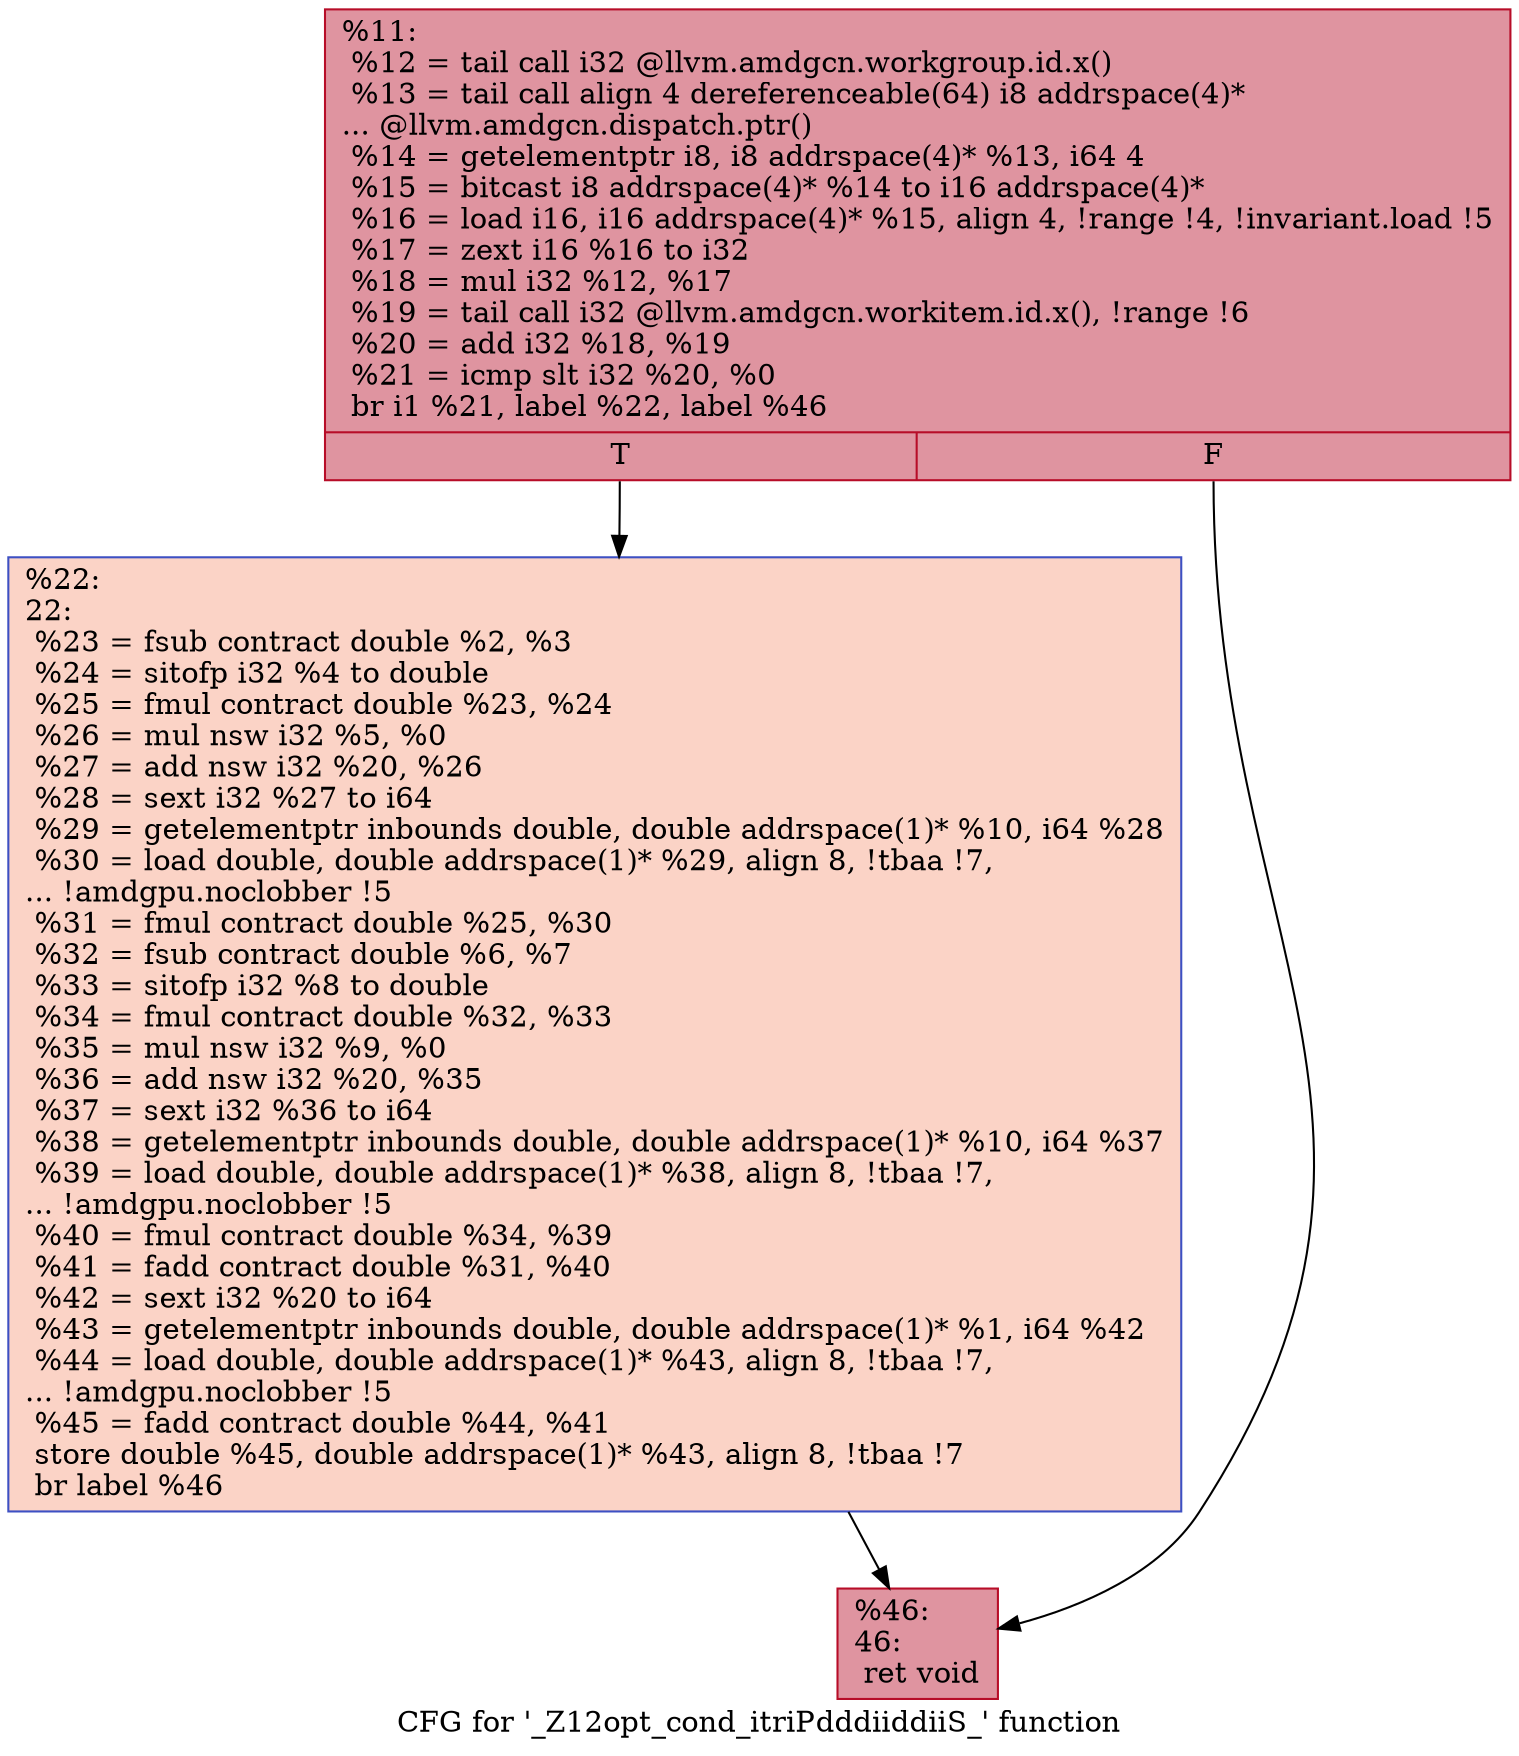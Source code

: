digraph "CFG for '_Z12opt_cond_itriPdddiiddiiS_' function" {
	label="CFG for '_Z12opt_cond_itriPdddiiddiiS_' function";

	Node0x47c1940 [shape=record,color="#b70d28ff", style=filled, fillcolor="#b70d2870",label="{%11:\l  %12 = tail call i32 @llvm.amdgcn.workgroup.id.x()\l  %13 = tail call align 4 dereferenceable(64) i8 addrspace(4)*\l... @llvm.amdgcn.dispatch.ptr()\l  %14 = getelementptr i8, i8 addrspace(4)* %13, i64 4\l  %15 = bitcast i8 addrspace(4)* %14 to i16 addrspace(4)*\l  %16 = load i16, i16 addrspace(4)* %15, align 4, !range !4, !invariant.load !5\l  %17 = zext i16 %16 to i32\l  %18 = mul i32 %12, %17\l  %19 = tail call i32 @llvm.amdgcn.workitem.id.x(), !range !6\l  %20 = add i32 %18, %19\l  %21 = icmp slt i32 %20, %0\l  br i1 %21, label %22, label %46\l|{<s0>T|<s1>F}}"];
	Node0x47c1940:s0 -> Node0x47c4460;
	Node0x47c1940:s1 -> Node0x47c44f0;
	Node0x47c4460 [shape=record,color="#3d50c3ff", style=filled, fillcolor="#f59c7d70",label="{%22:\l22:                                               \l  %23 = fsub contract double %2, %3\l  %24 = sitofp i32 %4 to double\l  %25 = fmul contract double %23, %24\l  %26 = mul nsw i32 %5, %0\l  %27 = add nsw i32 %20, %26\l  %28 = sext i32 %27 to i64\l  %29 = getelementptr inbounds double, double addrspace(1)* %10, i64 %28\l  %30 = load double, double addrspace(1)* %29, align 8, !tbaa !7,\l... !amdgpu.noclobber !5\l  %31 = fmul contract double %25, %30\l  %32 = fsub contract double %6, %7\l  %33 = sitofp i32 %8 to double\l  %34 = fmul contract double %32, %33\l  %35 = mul nsw i32 %9, %0\l  %36 = add nsw i32 %20, %35\l  %37 = sext i32 %36 to i64\l  %38 = getelementptr inbounds double, double addrspace(1)* %10, i64 %37\l  %39 = load double, double addrspace(1)* %38, align 8, !tbaa !7,\l... !amdgpu.noclobber !5\l  %40 = fmul contract double %34, %39\l  %41 = fadd contract double %31, %40\l  %42 = sext i32 %20 to i64\l  %43 = getelementptr inbounds double, double addrspace(1)* %1, i64 %42\l  %44 = load double, double addrspace(1)* %43, align 8, !tbaa !7,\l... !amdgpu.noclobber !5\l  %45 = fadd contract double %44, %41\l  store double %45, double addrspace(1)* %43, align 8, !tbaa !7\l  br label %46\l}"];
	Node0x47c4460 -> Node0x47c44f0;
	Node0x47c44f0 [shape=record,color="#b70d28ff", style=filled, fillcolor="#b70d2870",label="{%46:\l46:                                               \l  ret void\l}"];
}
